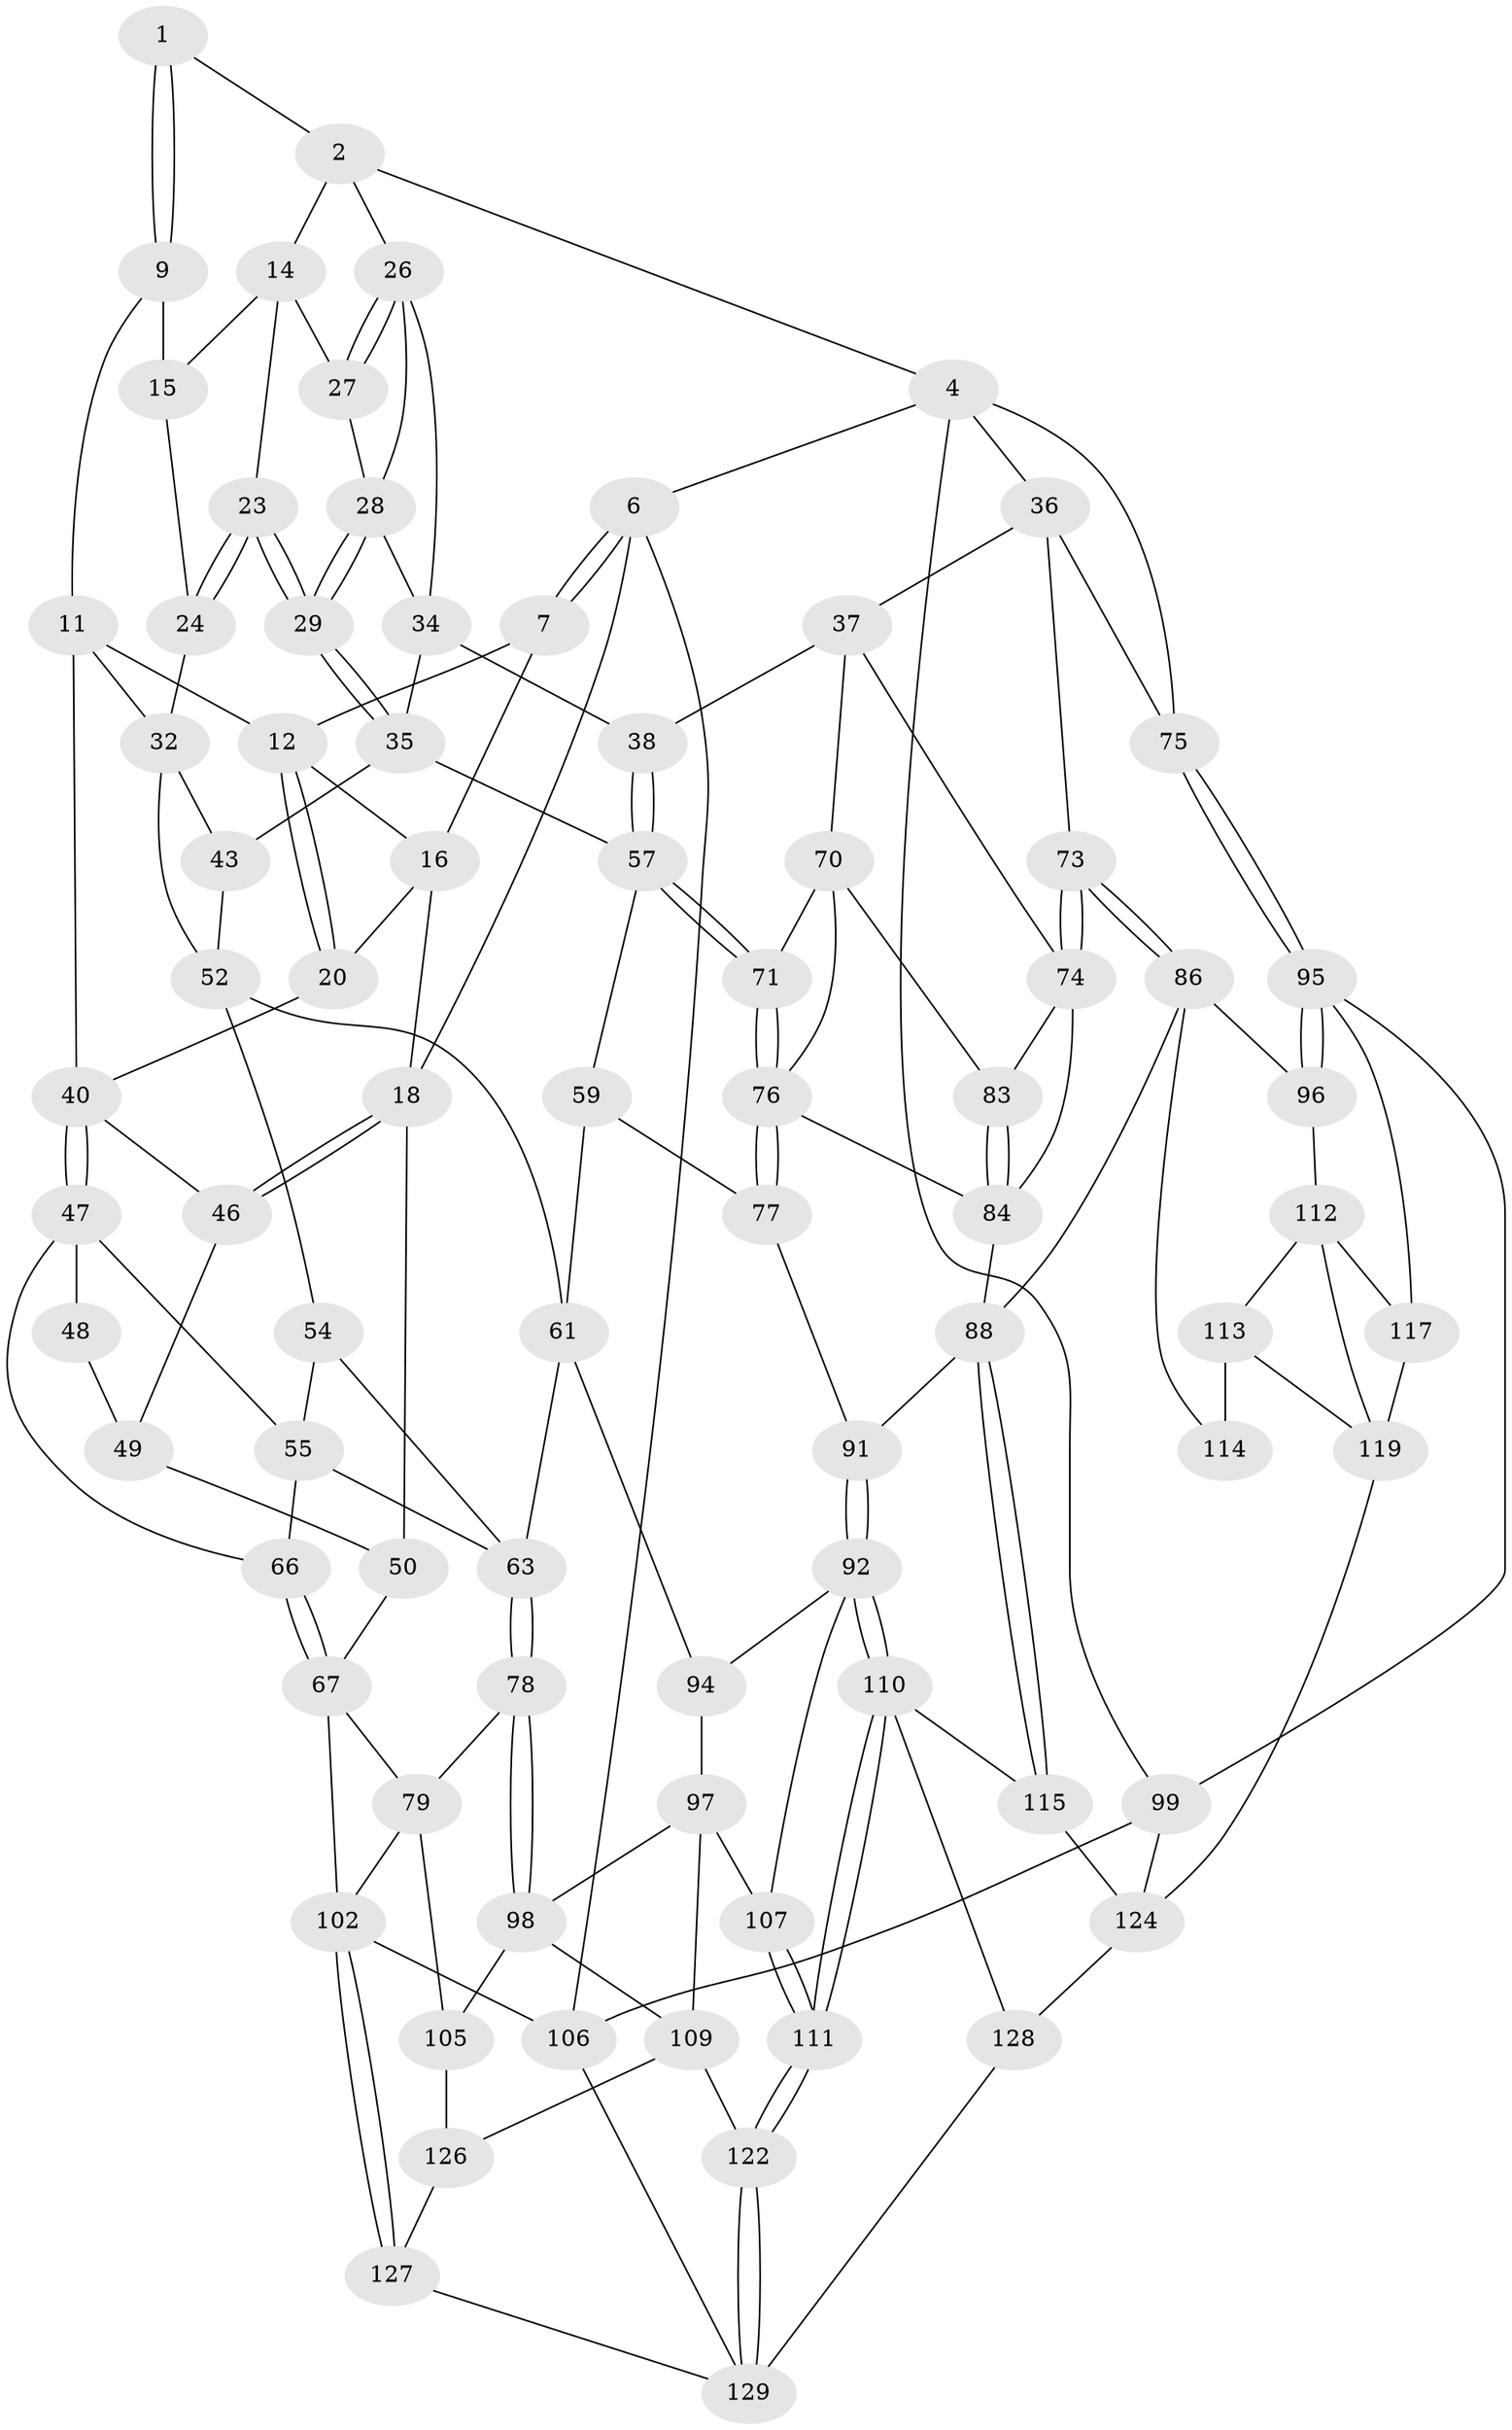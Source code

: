// Generated by graph-tools (version 1.1) at 2025/52/02/27/25 19:52:40]
// undirected, 81 vertices, 172 edges
graph export_dot {
graph [start="1"]
  node [color=gray90,style=filled];
  1 [pos="+0.31110058481824027+0"];
  2 [pos="+0.505877582948012+0",super="+3"];
  4 [pos="+1+0",super="+5"];
  6 [pos="+0+0"];
  7 [pos="+0+0",super="+8"];
  9 [pos="+0.3152736505061763+0",super="+10"];
  11 [pos="+0.26196702598991745+0.10613521465206086",super="+33"];
  12 [pos="+0.23581723895759318+0.10577576568193289",super="+13"];
  14 [pos="+0.4872466974046363+0.04106176177661775",super="+22"];
  15 [pos="+0.4259525235026097+0.06621559978816563",super="+21"];
  16 [pos="+0.12136863727510712+0.032508808911213403",super="+17"];
  18 [pos="+0+0.11702580929261057",super="+19"];
  20 [pos="+0.14444361393930688+0.15467601069481393"];
  23 [pos="+0.5015005542115579+0.12911686797453228"];
  24 [pos="+0.48353330262603283+0.13815729235596239",super="+25"];
  26 [pos="+0.8367195184348867+0",super="+30"];
  27 [pos="+0.6191270476083112+0.08157331700588015"];
  28 [pos="+0.6176744203011221+0.10950408674377134",super="+31"];
  29 [pos="+0.5589389202392966+0.19806673120688587"];
  32 [pos="+0.3576293609626197+0.25672515307003513",super="+42"];
  34 [pos="+0.6733616795443496+0.2520820789317234",super="+39"];
  35 [pos="+0.5708586661079622+0.24257114105123231",super="+44"];
  36 [pos="+0.8715633545007571+0.31275465969618094",super="+72"];
  37 [pos="+0.7756845531205854+0.31320946849283776",super="+69"];
  38 [pos="+0.7450571641906517+0.2898257152024051"];
  40 [pos="+0.22679089050357762+0.25737760461420883",super="+41"];
  43 [pos="+0.4705415185259075+0.16415916948294446",super="+45"];
  46 [pos="+0.09682019163996385+0.18575223481212605"];
  47 [pos="+0.18025552794680869+0.3393934552889705",super="+56"];
  48 [pos="+0.1388904664897869+0.33189146136387965"];
  49 [pos="+0.09223330104155943+0.23868044642879052",super="+51"];
  50 [pos="+0+0.46704558980776706"];
  52 [pos="+0.36794172039063944+0.27034911071575474",super="+53"];
  54 [pos="+0.3124927954805477+0.3427243840007487"];
  55 [pos="+0.26272850575762435+0.37187749069850645",super="+65"];
  57 [pos="+0.5604320532330156+0.4102544124397617",super="+58"];
  59 [pos="+0.5106356415567428+0.4213927271677102",super="+60"];
  61 [pos="+0.4108509694198875+0.49401604254090437",super="+62"];
  63 [pos="+0.3576491922198233+0.5155058106735491",super="+64"];
  66 [pos="+0.18066027737952728+0.4364305005450651"];
  67 [pos="+0.13162117751726965+0.5685501965505535",super="+68"];
  70 [pos="+0.7093006450760951+0.43254531478339786",super="+80"];
  71 [pos="+0.5984831491115419+0.43885472496513517"];
  73 [pos="+0.8615617480120031+0.5406905320051397"];
  74 [pos="+0.8154663304853687+0.5336142996916824",super="+82"];
  75 [pos="+1+0.39626958910787013"];
  76 [pos="+0.6188964641254413+0.5620973554828366",super="+81"];
  77 [pos="+0.5902510217153059+0.5517997330408599",super="+90"];
  78 [pos="+0.23344302930790672+0.5956570310200361"];
  79 [pos="+0.21037096497345922+0.5916829865307273",super="+101"];
  83 [pos="+0.7231446375938495+0.4955373630117769"];
  84 [pos="+0.7685930589687627+0.5588533378010526",super="+85"];
  86 [pos="+0.8952426573008702+0.5950961539438053",super="+87"];
  88 [pos="+0.7262973755951673+0.7278366398486092",super="+89"];
  91 [pos="+0.5526352083409306+0.705769503842149"];
  92 [pos="+0.5525201967069002+0.705868442822219",super="+93"];
  94 [pos="+0.4264922245190895+0.690893505625372"];
  95 [pos="+1+0.6593910248180939",super="+100"];
  96 [pos="+1+0.6608112873016616"];
  97 [pos="+0.36149036012853064+0.7214041450350694",super="+108"];
  98 [pos="+0.30259655270413216+0.7244360490457968",super="+104"];
  99 [pos="+1+1",super="+131"];
  102 [pos="+0+1",super="+103"];
  105 [pos="+0.20128981980380703+0.8552285412085243"];
  106 [pos="+0+1",super="+132"];
  107 [pos="+0.5372453156832698+0.7154341777175707"];
  109 [pos="+0.4103419946268978+0.8861198928211591",super="+123"];
  110 [pos="+0.5803809742169251+0.8461694932994633",super="+116"];
  111 [pos="+0.46151129681561065+0.9506824468473607"];
  112 [pos="+0.8859337175397757+0.7689590197381085",super="+118"];
  113 [pos="+0.8289586960321929+0.767418961735057",super="+121"];
  114 [pos="+0.7655532646829201+0.744059909429725"];
  115 [pos="+0.6961411604137818+0.88899365085633"];
  117 [pos="+0.9943005481992492+0.8728014911636384"];
  119 [pos="+0.8747587947098103+0.9499311541823456",super="+120"];
  122 [pos="+0.45137293943786116+0.9653687256895559"];
  124 [pos="+0.812821207332441+1",super="+125"];
  126 [pos="+0.23509576626738332+0.8761134682761299"];
  127 [pos="+0.32262248821891276+0.9660168862665413"];
  128 [pos="+0.5579701066111957+0.9604032229477034"];
  129 [pos="+0.45386671358494185+0.9998440027453883",super="+130"];
  1 -- 2;
  1 -- 9;
  1 -- 9;
  2 -- 14;
  2 -- 26;
  2 -- 4;
  4 -- 36;
  4 -- 75;
  4 -- 99;
  4 -- 6;
  6 -- 7;
  6 -- 7;
  6 -- 106;
  6 -- 18;
  7 -- 16;
  7 -- 12;
  9 -- 15 [weight=2];
  9 -- 11;
  11 -- 12;
  11 -- 32;
  11 -- 40;
  12 -- 20;
  12 -- 20;
  12 -- 16;
  14 -- 15;
  14 -- 27;
  14 -- 23;
  15 -- 24;
  16 -- 18;
  16 -- 20;
  18 -- 46;
  18 -- 46;
  18 -- 50;
  20 -- 40;
  23 -- 24;
  23 -- 24;
  23 -- 29;
  23 -- 29;
  24 -- 32;
  26 -- 27;
  26 -- 27;
  26 -- 34;
  26 -- 28;
  27 -- 28;
  28 -- 29;
  28 -- 29;
  28 -- 34;
  29 -- 35;
  29 -- 35;
  32 -- 43;
  32 -- 52;
  34 -- 35;
  34 -- 38;
  35 -- 57;
  35 -- 43;
  36 -- 37;
  36 -- 73;
  36 -- 75;
  37 -- 38;
  37 -- 74;
  37 -- 70;
  38 -- 57;
  38 -- 57;
  40 -- 47;
  40 -- 47;
  40 -- 46;
  43 -- 52;
  46 -- 49;
  47 -- 48;
  47 -- 66;
  47 -- 55;
  48 -- 49 [weight=2];
  49 -- 50;
  50 -- 67;
  52 -- 61;
  52 -- 54;
  54 -- 55;
  54 -- 63;
  55 -- 66;
  55 -- 63;
  57 -- 71;
  57 -- 71;
  57 -- 59;
  59 -- 77 [weight=2];
  59 -- 61;
  61 -- 94;
  61 -- 63;
  63 -- 78;
  63 -- 78;
  66 -- 67;
  66 -- 67;
  67 -- 79;
  67 -- 102;
  70 -- 71;
  70 -- 83;
  70 -- 76;
  71 -- 76;
  71 -- 76;
  73 -- 74;
  73 -- 74;
  73 -- 86;
  73 -- 86;
  74 -- 83;
  74 -- 84;
  75 -- 95;
  75 -- 95;
  76 -- 77;
  76 -- 77;
  76 -- 84;
  77 -- 91;
  78 -- 79;
  78 -- 98;
  78 -- 98;
  79 -- 105;
  79 -- 102;
  83 -- 84;
  83 -- 84;
  84 -- 88;
  86 -- 96;
  86 -- 88;
  86 -- 114;
  88 -- 115;
  88 -- 115;
  88 -- 91;
  91 -- 92;
  91 -- 92;
  92 -- 110;
  92 -- 110;
  92 -- 107;
  92 -- 94;
  94 -- 97;
  95 -- 96;
  95 -- 96;
  95 -- 99;
  95 -- 117;
  96 -- 112;
  97 -- 98;
  97 -- 107;
  97 -- 109;
  98 -- 105;
  98 -- 109;
  99 -- 106 [weight=2];
  99 -- 124;
  102 -- 127;
  102 -- 127;
  102 -- 106;
  105 -- 126;
  106 -- 129;
  107 -- 111;
  107 -- 111;
  109 -- 122;
  109 -- 126;
  110 -- 111;
  110 -- 111;
  110 -- 128;
  110 -- 115;
  111 -- 122;
  111 -- 122;
  112 -- 113;
  112 -- 117;
  112 -- 119;
  113 -- 114 [weight=2];
  113 -- 119;
  115 -- 124;
  117 -- 119;
  119 -- 124;
  122 -- 129;
  122 -- 129;
  124 -- 128;
  126 -- 127;
  127 -- 129;
  128 -- 129;
}
